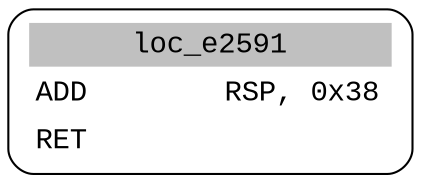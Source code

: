 digraph asm_graph {
1941 [
shape="Mrecord" fontname="Courier New"label =<<table border="0" cellborder="0" cellpadding="3"><tr><td align="center" colspan="2" bgcolor="grey">loc_e2591</td></tr><tr><td align="left">ADD        RSP, 0x38</td></tr><tr><td align="left">RET        </td></tr></table>> ];
}